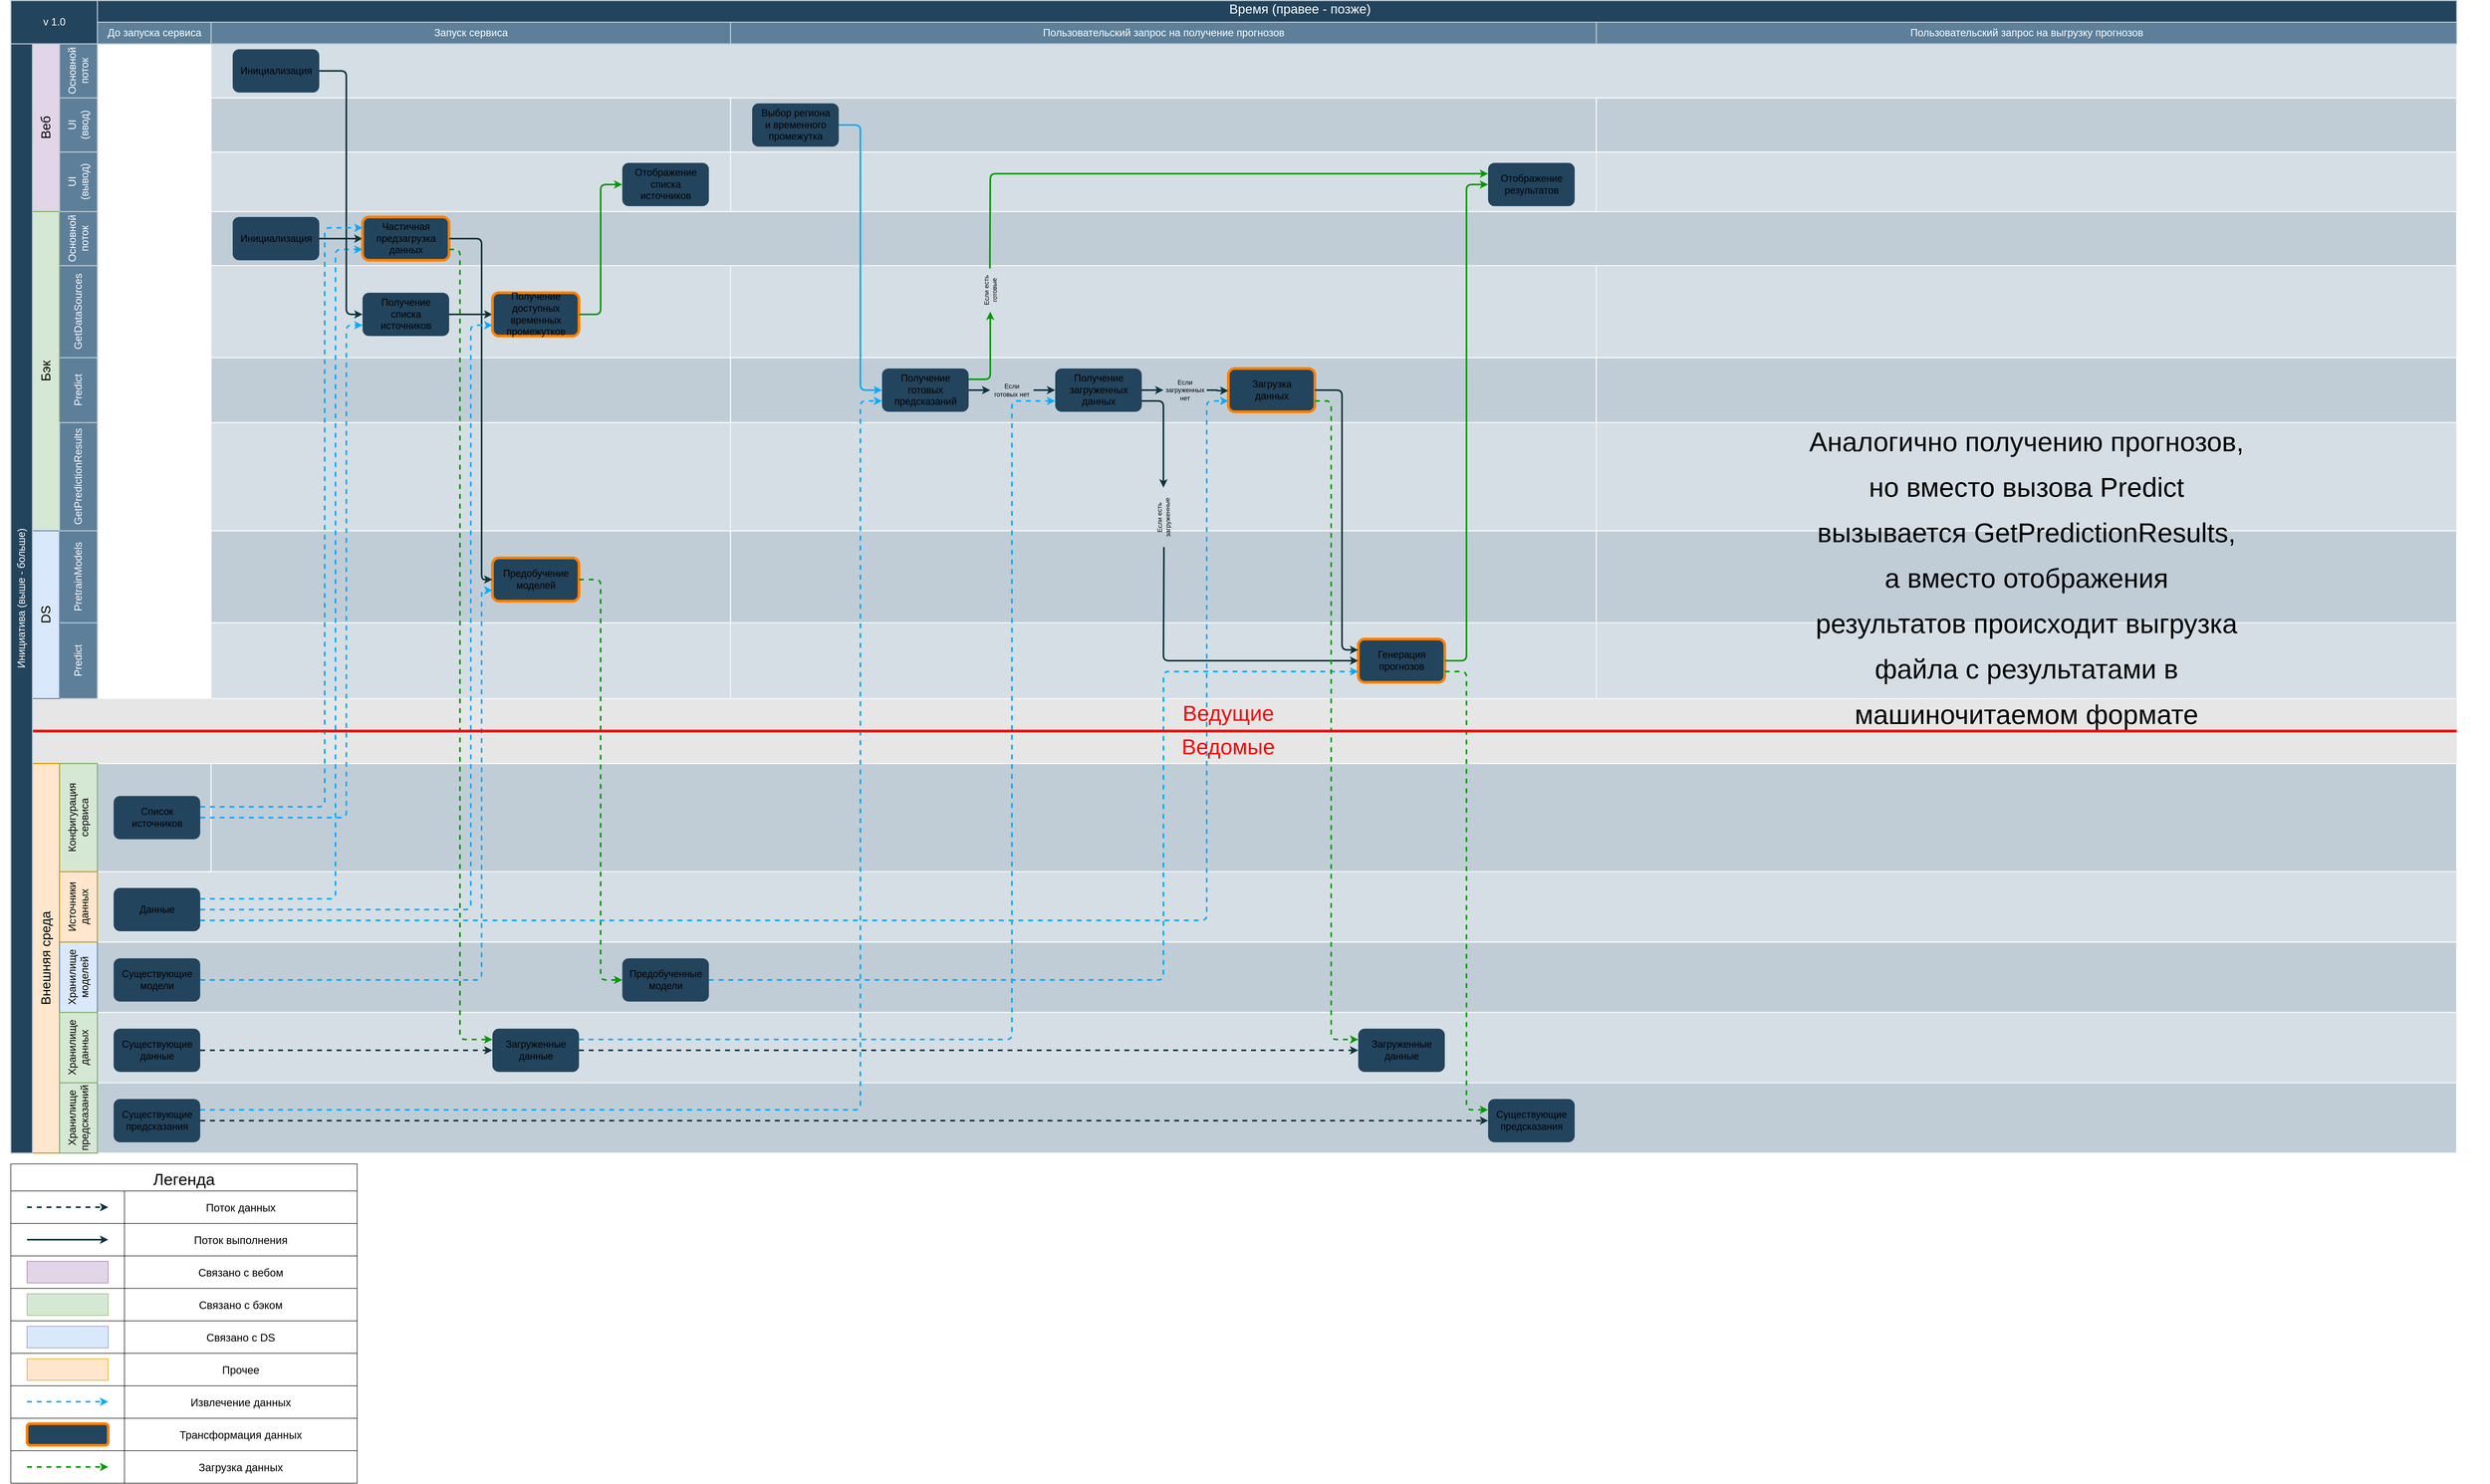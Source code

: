 <mxfile version="22.0.8" type="device">
  <diagram id="6a731a19-8d31-9384-78a2-239565b7b9f0" name="Page-1">
    <mxGraphModel dx="2765" dy="1524" grid="1" gridSize="10" guides="1" tooltips="1" connect="1" arrows="1" fold="1" page="1" pageScale="1" pageWidth="1169" pageHeight="827" background="none" math="0" shadow="0">
      <root>
        <mxCell id="0" />
        <mxCell id="1" parent="0" />
        <mxCell id="6HW6QZsd1pphfRCS_eSD-310" value="" style="endArrow=none;html=1;rounded=0;strokeWidth=119;fillColor=#b0e3e6;strokeColor=#E6E6E6;" edge="1" parent="1">
          <mxGeometry width="50" height="50" relative="1" as="geometry">
            <mxPoint x="120" y="1430" as="sourcePoint" />
            <mxPoint x="4600" y="1430" as="targetPoint" />
          </mxGeometry>
        </mxCell>
        <mxCell id="6HW6QZsd1pphfRCS_eSD-250" value="" style="strokeColor=#FFFFFF;fillColor=#BAC8D3;fontSize=18;strokeWidth=2;fontFamily=Helvetica;html=1;opacity=60;" vertex="1" parent="1">
          <mxGeometry x="1410" y="360" width="1600" height="110" as="geometry" />
        </mxCell>
        <mxCell id="6HW6QZsd1pphfRCS_eSD-253" value="" style="strokeColor=#FFFFFF;fillColor=#BAC8D3;fontSize=18;strokeWidth=2;fontFamily=Helvetica;html=1;opacity=60;" vertex="1" parent="1">
          <mxGeometry x="450" y="360" width="960" height="110" as="geometry" />
        </mxCell>
        <mxCell id="6HW6QZsd1pphfRCS_eSD-239" value="" style="strokeColor=#FFFFFF;fillColor=#BAC8D3;fontSize=18;strokeWidth=2;fontFamily=Helvetica;html=1;opacity=90;" vertex="1" parent="1">
          <mxGeometry x="450" y="1490" width="4150" height="200" as="geometry" />
        </mxCell>
        <mxCell id="6HW6QZsd1pphfRCS_eSD-238" value="" style="strokeColor=#FFFFFF;fillColor=#BAC8D3;fontSize=18;strokeWidth=2;fontFamily=Helvetica;html=1;opacity=60;" vertex="1" parent="1">
          <mxGeometry x="450" y="1230" width="960" height="140" as="geometry" />
        </mxCell>
        <mxCell id="6HW6QZsd1pphfRCS_eSD-236" value="" style="strokeColor=#FFFFFF;fillColor=#BAC8D3;fontSize=18;strokeWidth=2;fontFamily=Helvetica;html=1;opacity=90;" vertex="1" parent="1">
          <mxGeometry x="240" y="2080" width="4360" height="130" as="geometry" />
        </mxCell>
        <mxCell id="6HW6QZsd1pphfRCS_eSD-226" value="" style="strokeColor=#FFFFFF;fillColor=#BAC8D3;fontSize=18;strokeWidth=2;fontFamily=Helvetica;html=1;opacity=60;" vertex="1" parent="1">
          <mxGeometry x="240" y="1950" width="4360" height="130" as="geometry" />
        </mxCell>
        <mxCell id="6HW6QZsd1pphfRCS_eSD-207" value="" style="strokeColor=#FFFFFF;fillColor=#BAC8D3;fontSize=18;strokeWidth=2;fontFamily=Helvetica;html=1;opacity=60;" vertex="1" parent="1">
          <mxGeometry x="240" y="1690" width="4360" height="130" as="geometry" />
        </mxCell>
        <mxCell id="6HW6QZsd1pphfRCS_eSD-195" value="" style="strokeColor=#FFFFFF;fillColor=#BAC8D3;fontSize=18;strokeWidth=2;fontFamily=Helvetica;html=1;opacity=90;" vertex="1" parent="1">
          <mxGeometry x="240" y="1490" width="210" height="200" as="geometry" />
        </mxCell>
        <mxCell id="6HW6QZsd1pphfRCS_eSD-234" value="" style="strokeColor=#FFFFFF;fillColor=#BAC8D3;fontSize=18;strokeWidth=2;fontFamily=Helvetica;html=1;opacity=60;" vertex="1" parent="1">
          <mxGeometry x="450" y="860" width="960" height="200" as="geometry" />
        </mxCell>
        <mxCell id="6HW6QZsd1pphfRCS_eSD-223" value="" style="strokeColor=#FFFFFF;fillColor=#BAC8D3;fontSize=18;strokeWidth=2;fontFamily=Helvetica;html=1;opacity=90;" vertex="1" parent="1">
          <mxGeometry x="240" y="1820" width="4360" height="130" as="geometry" />
        </mxCell>
        <mxCell id="6HW6QZsd1pphfRCS_eSD-216" value="" style="strokeColor=#FFFFFF;fillColor=#BAC8D3;fontSize=18;strokeWidth=2;fontFamily=Helvetica;html=1;opacity=90;" vertex="1" parent="1">
          <mxGeometry x="450" y="1060" width="960" height="170" as="geometry" />
        </mxCell>
        <mxCell id="6HW6QZsd1pphfRCS_eSD-202" value="" style="strokeColor=#FFFFFF;fillColor=#BAC8D3;fontSize=18;strokeWidth=2;fontFamily=Helvetica;html=1;opacity=90;" vertex="1" parent="1">
          <mxGeometry x="450" y="740" width="960" height="120" as="geometry" />
        </mxCell>
        <mxCell id="6HW6QZsd1pphfRCS_eSD-199" value="" style="strokeColor=#FFFFFF;fillColor=#BAC8D3;fontSize=18;strokeWidth=2;fontFamily=Helvetica;html=1;opacity=90;" vertex="1" parent="1">
          <mxGeometry x="450" y="470" width="4150" height="100" as="geometry" />
        </mxCell>
        <mxCell id="6HW6QZsd1pphfRCS_eSD-146" value="" style="strokeColor=#FFFFFF;fillColor=#BAC8D3;fontSize=18;strokeWidth=2;fontFamily=Helvetica;html=1;opacity=90;" vertex="1" parent="1">
          <mxGeometry x="1410" y="260" width="1600" height="100" as="geometry" />
        </mxCell>
        <mxCell id="56" value="Время (правее - позже)" style="strokeColor=#BAC8D3;fillColor=#23445D;fontSize=24;strokeWidth=2;fontFamily=Helvetica;html=1;fontColor=#FFFFFF;fontStyle=0;spacingBottom=8;spacingRight=0;spacingLeft=83;" parent="1" vertex="1">
          <mxGeometry x="240" y="80" width="4360" height="40" as="geometry" />
        </mxCell>
        <mxCell id="57" value="Веб" style="strokeColor=#9673a6;fillColor=#e1d5e7;fontSize=24;strokeWidth=2;horizontal=0;fontFamily=Helvetica;html=1;fontStyle=0" parent="1" vertex="1">
          <mxGeometry x="120" y="160" width="50" height="310" as="geometry" />
        </mxCell>
        <mxCell id="58" value="Основной&lt;br style=&quot;border-color: var(--border-color);&quot;&gt;поток" style="strokeColor=#BAC8D3;fillColor=#5d7f99;fontSize=19;strokeWidth=2;horizontal=0;fontFamily=Helvetica;html=1;labelBackgroundColor=none;fontColor=#FFFFFF;" parent="1" vertex="1">
          <mxGeometry x="170" y="160" width="70" height="100" as="geometry" />
        </mxCell>
        <mxCell id="59" value="v 1.0" style="strokeColor=#BAC8D3;fillColor=#23445D;fontSize=19;strokeWidth=2;fontFamily=Helvetica;html=1;labelBackgroundColor=none;fontColor=#FFFFFF;" parent="1" vertex="1">
          <mxGeometry x="80" y="80" width="160" height="80" as="geometry" />
        </mxCell>
        <mxCell id="60" value="UI&lt;br&gt;(ввод)" style="strokeColor=#BAC8D3;fillColor=#5d7f99;fontSize=19;strokeWidth=2;horizontal=0;fontFamily=Helvetica;html=1;labelBackgroundColor=none;fontColor=#FFFFFF;" parent="1" vertex="1">
          <mxGeometry x="170" y="260" width="70" height="100" as="geometry" />
        </mxCell>
        <mxCell id="61" value="Основной&lt;br&gt;поток" style="strokeColor=#BAC8D3;fillColor=#5d7f99;fontSize=19;strokeWidth=2;horizontal=0;fontFamily=Helvetica;html=1;labelBackgroundColor=none;fontColor=#FFFFFF;" parent="1" vertex="1">
          <mxGeometry x="170" y="470" width="70" height="100" as="geometry" />
        </mxCell>
        <mxCell id="62" value="Predict" style="strokeColor=#BAC8D3;fillColor=#5d7f99;fontSize=19;strokeWidth=2;horizontal=0;fontFamily=Helvetica;html=1;labelBackgroundColor=none;fontColor=#FFFFFF;" parent="1" vertex="1">
          <mxGeometry x="170" y="740" width="70" height="120" as="geometry" />
        </mxCell>
        <mxCell id="63" value="GetDataSources" style="strokeColor=#BAC8D3;fillColor=#5d7f99;fontSize=19;strokeWidth=2;horizontal=0;fontFamily=Helvetica;html=1;labelBackgroundColor=none;fontColor=#FFFFFF;" parent="1" vertex="1">
          <mxGeometry x="170" y="570" width="70" height="170" as="geometry" />
        </mxCell>
        <mxCell id="64" value="Бэк" style="strokeColor=#82b366;fillColor=#d5e8d4;fontSize=24;strokeWidth=2;horizontal=0;fontFamily=Helvetica;html=1;fontStyle=0" parent="1" vertex="1">
          <mxGeometry x="120" y="470" width="50" height="590" as="geometry" />
        </mxCell>
        <mxCell id="65" value="Predict" style="strokeColor=#BAC8D3;fillColor=#5d7f99;fontSize=19;strokeWidth=2;horizontal=0;fontFamily=Helvetica;html=1;labelBackgroundColor=none;fontColor=#FFFFFF;" parent="1" vertex="1">
          <mxGeometry x="170" y="1230" width="70" height="140" as="geometry" />
        </mxCell>
        <mxCell id="66" value="PretrainModels" style="strokeColor=#BAC8D3;fillColor=#5d7f99;fontSize=19;strokeWidth=2;horizontal=0;fontFamily=Helvetica;html=1;labelBackgroundColor=none;fontColor=#FFFFFF;" parent="1" vertex="1">
          <mxGeometry x="170" y="1060" width="70" height="170" as="geometry" />
        </mxCell>
        <mxCell id="67" value="DS" style="strokeColor=#6c8ebf;fillColor=#dae8fc;fontSize=24;strokeWidth=2;horizontal=0;fontFamily=Helvetica;html=1;fontStyle=0" parent="1" vertex="1">
          <mxGeometry x="120" y="1060" width="50" height="310" as="geometry" />
        </mxCell>
        <mxCell id="75" value="" style="strokeColor=#FFFFFF;fillColor=#BAC8D3;fontSize=18;strokeWidth=2;fontFamily=Helvetica;html=1;opacity=60;" parent="1" vertex="1">
          <mxGeometry x="450" y="160" width="4150" height="100" as="geometry" />
        </mxCell>
        <mxCell id="76" value="" style="strokeColor=#FFFFFF;fillColor=#BAC8D3;fontSize=18;strokeWidth=2;fontFamily=Helvetica;html=1;opacity=90;" parent="1" vertex="1">
          <mxGeometry x="450" y="260" width="960" height="100" as="geometry" />
        </mxCell>
        <mxCell id="78" value="" style="strokeColor=#FFFFFF;fillColor=#BAC8D3;fontSize=18;strokeWidth=2;fontFamily=Helvetica;html=1;opacity=60;" parent="1" vertex="1">
          <mxGeometry x="450" y="570" width="960" height="170" as="geometry" />
        </mxCell>
        <mxCell id="140" value="" style="group" parent="1" vertex="1" connectable="0">
          <mxGeometry x="240" y="120" width="1170" height="40" as="geometry" />
        </mxCell>
        <mxCell id="141" value="До запуска сервиса" style="strokeColor=#BAC8D3;fillColor=#5d7f99;fontSize=19;strokeWidth=2;fontFamily=Helvetica;html=1;labelBackgroundColor=none;fontColor=#FFFFFF;" parent="140" vertex="1">
          <mxGeometry width="210" height="40" as="geometry" />
        </mxCell>
        <mxCell id="142" value="Запуск сервиса" style="strokeColor=#BAC8D3;fillColor=#5d7f99;fontSize=19;strokeWidth=2;fontFamily=Helvetica;html=1;labelBackgroundColor=none;fontColor=#FFFFFF;" parent="140" vertex="1">
          <mxGeometry x="210" width="960" height="40" as="geometry" />
        </mxCell>
        <mxCell id="6HW6QZsd1pphfRCS_eSD-148" value="" style="strokeColor=#FFFFFF;fillColor=#BAC8D3;fontSize=18;strokeWidth=2;fontFamily=Helvetica;html=1;opacity=60;" vertex="1" parent="1">
          <mxGeometry x="1410" y="570" width="1600" height="170" as="geometry" />
        </mxCell>
        <mxCell id="6HW6QZsd1pphfRCS_eSD-152" value="" style="group" vertex="1" connectable="0" parent="1">
          <mxGeometry x="1410" y="120" width="1600" height="40" as="geometry" />
        </mxCell>
        <mxCell id="6HW6QZsd1pphfRCS_eSD-153" value="Пользовательский запрос на получение прогнозов" style="strokeColor=#BAC8D3;fillColor=#5d7f99;fontSize=19;strokeWidth=2;fontFamily=Helvetica;html=1;labelBackgroundColor=none;fontColor=#FFFFFF;" vertex="1" parent="6HW6QZsd1pphfRCS_eSD-152">
          <mxGeometry width="1600" height="40" as="geometry" />
        </mxCell>
        <mxCell id="86" value="" style="strokeColor=#FFFFFF;fillColor=#BAC8D3;fontSize=18;strokeWidth=2;fontFamily=Helvetica;html=1;opacity=90;" parent="1" vertex="1">
          <mxGeometry x="1410" y="740" width="1600" height="120" as="geometry" />
        </mxCell>
        <mxCell id="87" value="" style="strokeColor=#FFFFFF;fillColor=#BAC8D3;fontSize=18;strokeWidth=2;fontFamily=Helvetica;html=1;opacity=60;" parent="1" vertex="1">
          <mxGeometry x="1410" y="860" width="1600" height="200" as="geometry" />
        </mxCell>
        <mxCell id="88" value="" style="strokeColor=#FFFFFF;fillColor=#BAC8D3;fontSize=18;strokeWidth=2;fontFamily=Helvetica;html=1;opacity=90;fontStyle=4" parent="1" vertex="1">
          <mxGeometry x="1410" y="1060" width="1600" height="170" as="geometry" />
        </mxCell>
        <mxCell id="6HW6QZsd1pphfRCS_eSD-178" value="Конфигурация&lt;br&gt;сервиса" style="strokeColor=#82b366;fillColor=#d5e8d4;fontSize=19;strokeWidth=2;horizontal=0;fontFamily=Helvetica;html=1;labelBackgroundColor=none;" vertex="1" parent="1">
          <mxGeometry x="170" y="1490" width="70" height="200" as="geometry" />
        </mxCell>
        <mxCell id="6HW6QZsd1pphfRCS_eSD-179" value="Внешняя среда" style="strokeColor=#d79b00;fillColor=#ffe6cc;fontSize=24;strokeWidth=2;horizontal=0;fontFamily=Helvetica;html=1;fontStyle=0" vertex="1" parent="1">
          <mxGeometry x="120" y="1490" width="50" height="720" as="geometry" />
        </mxCell>
        <mxCell id="6HW6QZsd1pphfRCS_eSD-183" value="" style="strokeColor=#FFFFFF;fillColor=#BAC8D3;fontSize=18;strokeWidth=2;fontFamily=Helvetica;html=1;opacity=60;" vertex="1" parent="1">
          <mxGeometry x="1410" y="1230" width="1600" height="140" as="geometry" />
        </mxCell>
        <mxCell id="6HW6QZsd1pphfRCS_eSD-186" value="&lt;font style=&quot;font-size: 18px;&quot;&gt;Список&lt;br&gt;источников&lt;/font&gt;" style="rounded=1;fillColor=#23445D;strokeColor=none;strokeWidth=2;fontFamily=Helvetica;html=1;gradientColor=none;" vertex="1" parent="1">
          <mxGeometry x="270" y="1550" width="160" height="80" as="geometry" />
        </mxCell>
        <mxCell id="6HW6QZsd1pphfRCS_eSD-187" value="Хранилище&lt;br&gt;моделей" style="strokeColor=#6c8ebf;fillColor=#dae8fc;fontSize=19;strokeWidth=2;horizontal=0;fontFamily=Helvetica;html=1;labelBackgroundColor=none;" vertex="1" parent="1">
          <mxGeometry x="170" y="1820" width="70" height="130" as="geometry" />
        </mxCell>
        <mxCell id="6HW6QZsd1pphfRCS_eSD-192" value="&lt;span style=&quot;font-size: 18px;&quot;&gt;Инициализация&lt;/span&gt;" style="rounded=1;fillColor=#23445D;strokeColor=none;strokeWidth=2;fontFamily=Helvetica;html=1;gradientColor=none;" vertex="1" parent="1">
          <mxGeometry x="490" y="170" width="160" height="80" as="geometry" />
        </mxCell>
        <mxCell id="6HW6QZsd1pphfRCS_eSD-193" value="&lt;span style=&quot;font-size: 18px;&quot;&gt;Инициализация&lt;/span&gt;" style="rounded=1;fillColor=#23445D;strokeColor=none;strokeWidth=2;fontFamily=Helvetica;html=1;gradientColor=none;" vertex="1" parent="1">
          <mxGeometry x="490" y="480" width="160" height="80" as="geometry" />
        </mxCell>
        <mxCell id="6HW6QZsd1pphfRCS_eSD-194" value="Источники&lt;br&gt;данных" style="strokeColor=#d79b00;fillColor=#ffe6cc;fontSize=19;strokeWidth=2;horizontal=0;fontFamily=Helvetica;html=1;labelBackgroundColor=none;" vertex="1" parent="1">
          <mxGeometry x="170" y="1690" width="70" height="130" as="geometry" />
        </mxCell>
        <mxCell id="6HW6QZsd1pphfRCS_eSD-196" value="&lt;span style=&quot;font-size: 18px;&quot;&gt;Получение&lt;br&gt;списка&lt;br&gt;источников&lt;br&gt;&lt;/span&gt;" style="rounded=1;fillColor=#23445D;strokeColor=none;strokeWidth=5;fontFamily=Helvetica;html=1;gradientColor=none;" vertex="1" parent="1">
          <mxGeometry x="730" y="620" width="160" height="80" as="geometry" />
        </mxCell>
        <mxCell id="6HW6QZsd1pphfRCS_eSD-198" value="" style="edgeStyle=elbowEdgeStyle;elbow=horizontal;strokeWidth=3;strokeColor=#00AAFF;fontFamily=Helvetica;html=1;entryX=0;entryY=0.75;entryDx=0;entryDy=0;dashed=1;exitX=1;exitY=0.5;exitDx=0;exitDy=0;" edge="1" parent="1" source="6HW6QZsd1pphfRCS_eSD-186" target="6HW6QZsd1pphfRCS_eSD-196">
          <mxGeometry x="6.449" y="830.5" width="131.973" height="100" as="geometry">
            <mxPoint x="440" y="1351" as="sourcePoint" />
            <mxPoint x="575" y="744.64" as="targetPoint" />
            <Array as="points">
              <mxPoint x="700" y="1190" />
            </Array>
          </mxGeometry>
        </mxCell>
        <mxCell id="6HW6QZsd1pphfRCS_eSD-204" value="&lt;font style=&quot;font-size: 18px;&quot;&gt;Данные&lt;/font&gt;" style="rounded=1;fillColor=#23445D;strokeColor=none;strokeWidth=2;fontFamily=Helvetica;html=1;gradientColor=none;" vertex="1" parent="1">
          <mxGeometry x="270" y="1720" width="160" height="80" as="geometry" />
        </mxCell>
        <mxCell id="6HW6QZsd1pphfRCS_eSD-205" value="" style="edgeStyle=elbowEdgeStyle;elbow=horizontal;strokeWidth=3;strokeColor=#00AAFF;fontFamily=Helvetica;html=1;dashed=1;exitX=1;exitY=0.25;exitDx=0;exitDy=0;entryX=0;entryY=0.75;entryDx=0;entryDy=0;" edge="1" parent="1" source="6HW6QZsd1pphfRCS_eSD-204" target="6HW6QZsd1pphfRCS_eSD-203">
          <mxGeometry x="6.449" y="830.5" width="131.973" height="100" as="geometry">
            <mxPoint x="490" y="1556" as="sourcePoint" />
            <mxPoint x="740" y="911" as="targetPoint" />
            <Array as="points">
              <mxPoint x="680" y="1210" />
            </Array>
          </mxGeometry>
        </mxCell>
        <mxCell id="6HW6QZsd1pphfRCS_eSD-206" value="" style="edgeStyle=elbowEdgeStyle;elbow=horizontal;strokeWidth=3;strokeColor=#0C343D;fontFamily=Helvetica;html=1;exitX=1;exitY=0.5;exitDx=0;exitDy=0;entryX=0;entryY=0.5;entryDx=0;entryDy=0;" edge="1" parent="1" source="6HW6QZsd1pphfRCS_eSD-193" target="6HW6QZsd1pphfRCS_eSD-203">
          <mxGeometry x="6.449" y="830.5" width="131.973" height="100" as="geometry">
            <mxPoint x="660" y="431" as="sourcePoint" />
            <mxPoint x="780" y="629" as="targetPoint" />
            <Array as="points">
              <mxPoint x="670" y="520" />
            </Array>
          </mxGeometry>
        </mxCell>
        <mxCell id="6HW6QZsd1pphfRCS_eSD-210" value="&lt;span style=&quot;font-size: 18px;&quot;&gt;Отображение&lt;br&gt;списка&lt;br&gt;источников&lt;br&gt;&lt;/span&gt;" style="rounded=1;fillColor=#23445D;strokeColor=none;strokeWidth=2;fontFamily=Helvetica;html=1;gradientColor=none;" vertex="1" parent="1">
          <mxGeometry x="1210" y="380" width="160" height="80" as="geometry" />
        </mxCell>
        <mxCell id="6HW6QZsd1pphfRCS_eSD-211" value="" style="edgeStyle=elbowEdgeStyle;elbow=horizontal;strokeWidth=3;strokeColor=#0C343D;fontFamily=Helvetica;html=1;entryX=0;entryY=0.5;entryDx=0;entryDy=0;exitX=1;exitY=0.5;exitDx=0;exitDy=0;" edge="1" parent="1" source="6HW6QZsd1pphfRCS_eSD-196" target="6HW6QZsd1pphfRCS_eSD-254">
          <mxGeometry x="6.449" y="830.5" width="131.973" height="100" as="geometry">
            <mxPoint x="950" y="520" as="sourcePoint" />
            <mxPoint x="1070" y="718" as="targetPoint" />
            <Array as="points">
              <mxPoint x="940" y="650" />
            </Array>
          </mxGeometry>
        </mxCell>
        <mxCell id="6HW6QZsd1pphfRCS_eSD-212" value="GetPredictionResults" style="strokeColor=#BAC8D3;fillColor=#5d7f99;fontSize=19;strokeWidth=2;horizontal=0;fontFamily=Helvetica;html=1;labelBackgroundColor=none;fontColor=#FFFFFF;" vertex="1" parent="1">
          <mxGeometry x="170" y="860" width="70" height="200" as="geometry" />
        </mxCell>
        <mxCell id="6HW6QZsd1pphfRCS_eSD-213" value="" style="edgeStyle=elbowEdgeStyle;elbow=horizontal;strokeWidth=3;strokeColor=#0C343D;fontFamily=Helvetica;html=1;exitX=1;exitY=0.5;exitDx=0;exitDy=0;entryX=0;entryY=0.5;entryDx=0;entryDy=0;movable=1;resizable=1;rotatable=1;deletable=1;editable=1;locked=0;connectable=1;" edge="1" parent="1" source="6HW6QZsd1pphfRCS_eSD-192" target="6HW6QZsd1pphfRCS_eSD-196">
          <mxGeometry width="131.973" height="100" as="geometry">
            <mxPoint x="1180" y="385.745" as="sourcePoint" />
            <mxPoint x="1300" y="582.88" as="targetPoint" />
            <Array as="points">
              <mxPoint x="700" y="430" />
            </Array>
          </mxGeometry>
        </mxCell>
        <mxCell id="6HW6QZsd1pphfRCS_eSD-203" value="&lt;span style=&quot;font-size: 18px;&quot;&gt;Частичная&lt;br&gt;предзагрузка&lt;br&gt;данных&lt;br&gt;&lt;/span&gt;" style="rounded=1;fillColor=#23445D;strokeColor=#FF8000;strokeWidth=5;fontFamily=Helvetica;html=1;gradientColor=none;" vertex="1" parent="1">
          <mxGeometry x="730" y="480" width="160" height="80" as="geometry" />
        </mxCell>
        <mxCell id="6HW6QZsd1pphfRCS_eSD-214" value="&lt;font style=&quot;font-size: 18px;&quot;&gt;Загруженные&lt;br&gt;данные&lt;br&gt;&lt;/font&gt;" style="rounded=1;fillColor=#23445D;strokeColor=none;strokeWidth=2;fontFamily=Helvetica;html=1;gradientColor=none;" vertex="1" parent="1">
          <mxGeometry x="970" y="1980" width="160" height="80" as="geometry" />
        </mxCell>
        <mxCell id="6HW6QZsd1pphfRCS_eSD-215" value="" style="edgeStyle=elbowEdgeStyle;elbow=horizontal;strokeWidth=3;strokeColor=#009900;fontFamily=Helvetica;html=1;dashed=1;exitX=1;exitY=0.75;exitDx=0;exitDy=0;entryX=0;entryY=0.25;entryDx=0;entryDy=0;" edge="1" parent="1" source="6HW6QZsd1pphfRCS_eSD-203" target="6HW6QZsd1pphfRCS_eSD-214">
          <mxGeometry x="6.449" y="830.5" width="131.973" height="100" as="geometry">
            <mxPoint x="1000" y="1171" as="sourcePoint" />
            <mxPoint x="1230" y="1301" as="targetPoint" />
            <Array as="points">
              <mxPoint x="910" y="1260" />
            </Array>
          </mxGeometry>
        </mxCell>
        <mxCell id="6HW6QZsd1pphfRCS_eSD-217" value="&lt;span style=&quot;font-size: 18px;&quot;&gt;Предобучение&lt;br&gt;моделей&lt;br&gt;&lt;/span&gt;" style="rounded=1;fillColor=#23445D;strokeColor=#FF8000;strokeWidth=5;fontFamily=Helvetica;html=1;gradientColor=none;" vertex="1" parent="1">
          <mxGeometry x="970" y="1110" width="160" height="80" as="geometry" />
        </mxCell>
        <mxCell id="6HW6QZsd1pphfRCS_eSD-218" value="" style="edgeStyle=elbowEdgeStyle;elbow=horizontal;strokeWidth=3;strokeColor=#0C343D;fontFamily=Helvetica;html=1;entryX=0;entryY=0.5;entryDx=0;entryDy=0;exitX=1;exitY=0.5;exitDx=0;exitDy=0;" edge="1" parent="1" source="6HW6QZsd1pphfRCS_eSD-203" target="6HW6QZsd1pphfRCS_eSD-217">
          <mxGeometry x="6.449" y="830.5" width="131.973" height="100" as="geometry">
            <mxPoint x="1100" y="991" as="sourcePoint" />
            <mxPoint x="990" y="1181" as="targetPoint" />
            <Array as="points">
              <mxPoint x="950" y="810" />
              <mxPoint x="990" y="1180" />
            </Array>
          </mxGeometry>
        </mxCell>
        <mxCell id="6HW6QZsd1pphfRCS_eSD-219" value="" style="edgeStyle=elbowEdgeStyle;elbow=horizontal;strokeWidth=3;strokeColor=#00AAFF;fontFamily=Helvetica;html=1;entryX=0;entryY=0.25;entryDx=0;entryDy=0;dashed=1;exitX=1;exitY=0.25;exitDx=0;exitDy=0;" edge="1" parent="1" source="6HW6QZsd1pphfRCS_eSD-186" target="6HW6QZsd1pphfRCS_eSD-203">
          <mxGeometry x="6.449" y="830.5" width="131.973" height="100" as="geometry">
            <mxPoint x="435" y="1671" as="sourcePoint" />
            <mxPoint x="740" y="735" as="targetPoint" />
            <Array as="points">
              <mxPoint x="660" y="1180" />
            </Array>
          </mxGeometry>
        </mxCell>
        <mxCell id="6HW6QZsd1pphfRCS_eSD-220" value="&lt;font style=&quot;font-size: 18px;&quot;&gt;Существующие&lt;br&gt;данные&lt;br&gt;&lt;/font&gt;" style="rounded=1;fillColor=#23445D;strokeColor=none;strokeWidth=2;fontFamily=Helvetica;html=1;gradientColor=none;" vertex="1" parent="1">
          <mxGeometry x="270" y="1980" width="160" height="80" as="geometry" />
        </mxCell>
        <mxCell id="6HW6QZsd1pphfRCS_eSD-221" value="" style="edgeStyle=elbowEdgeStyle;elbow=horizontal;strokeWidth=3;strokeColor=#0C343D;fontFamily=Helvetica;html=1;dashed=1;exitX=1;exitY=0.5;exitDx=0;exitDy=0;entryX=0;entryY=0.5;entryDx=0;entryDy=0;" edge="1" parent="1" source="6HW6QZsd1pphfRCS_eSD-220" target="6HW6QZsd1pphfRCS_eSD-214">
          <mxGeometry x="6.449" y="830.5" width="131.973" height="100" as="geometry">
            <mxPoint x="900" y="529" as="sourcePoint" />
            <mxPoint x="980" y="1894" as="targetPoint" />
            <Array as="points">
              <mxPoint x="720" y="2010" />
            </Array>
          </mxGeometry>
        </mxCell>
        <mxCell id="6HW6QZsd1pphfRCS_eSD-222" value="Хранилище&lt;br&gt;данных" style="strokeColor=#82b366;fillColor=#d5e8d4;fontSize=19;strokeWidth=2;horizontal=0;fontFamily=Helvetica;html=1;labelBackgroundColor=none;" vertex="1" parent="1">
          <mxGeometry x="170" y="1950" width="70" height="130" as="geometry" />
        </mxCell>
        <mxCell id="6HW6QZsd1pphfRCS_eSD-225" value="Хранилище&lt;br&gt;предсказаний" style="strokeColor=#82b366;fillColor=#d5e8d4;fontSize=19;strokeWidth=2;horizontal=0;fontFamily=Helvetica;html=1;labelBackgroundColor=none;" vertex="1" parent="1">
          <mxGeometry x="170" y="2080" width="70" height="130" as="geometry" />
        </mxCell>
        <mxCell id="6HW6QZsd1pphfRCS_eSD-228" value="&lt;font style=&quot;font-size: 18px;&quot;&gt;Существующие&lt;br&gt;модели&lt;br&gt;&lt;/font&gt;" style="rounded=1;fillColor=#23445D;strokeColor=none;strokeWidth=2;fontFamily=Helvetica;html=1;gradientColor=none;" vertex="1" parent="1">
          <mxGeometry x="270" y="1850" width="160" height="80" as="geometry" />
        </mxCell>
        <mxCell id="6HW6QZsd1pphfRCS_eSD-229" value="&lt;font style=&quot;font-size: 18px;&quot;&gt;Существующие&lt;br&gt;предсказания&lt;br&gt;&lt;/font&gt;" style="rounded=1;fillColor=#23445D;strokeColor=none;strokeWidth=2;fontFamily=Helvetica;html=1;gradientColor=none;" vertex="1" parent="1">
          <mxGeometry x="270" y="2110" width="160" height="80" as="geometry" />
        </mxCell>
        <mxCell id="6HW6QZsd1pphfRCS_eSD-230" value="&lt;font style=&quot;font-size: 18px;&quot;&gt;Предобученные&lt;br&gt;модели&lt;br&gt;&lt;/font&gt;" style="rounded=1;fillColor=#23445D;strokeColor=none;strokeWidth=2;fontFamily=Helvetica;html=1;gradientColor=none;" vertex="1" parent="1">
          <mxGeometry x="1210" y="1850" width="160" height="80" as="geometry" />
        </mxCell>
        <mxCell id="6HW6QZsd1pphfRCS_eSD-231" value="" style="edgeStyle=elbowEdgeStyle;elbow=horizontal;strokeWidth=3;strokeColor=#00AAFF;fontFamily=Helvetica;html=1;dashed=1;exitX=1;exitY=0.5;exitDx=0;exitDy=0;entryX=0;entryY=0.75;entryDx=0;entryDy=0;" edge="1" parent="1" source="6HW6QZsd1pphfRCS_eSD-228" target="6HW6QZsd1pphfRCS_eSD-217">
          <mxGeometry x="6.449" y="830.5" width="131.973" height="100" as="geometry">
            <mxPoint x="435" y="1836" as="sourcePoint" />
            <mxPoint x="740" y="600" as="targetPoint" />
            <Array as="points">
              <mxPoint x="950" y="1460" />
            </Array>
          </mxGeometry>
        </mxCell>
        <mxCell id="6HW6QZsd1pphfRCS_eSD-232" value="" style="edgeStyle=elbowEdgeStyle;elbow=horizontal;strokeWidth=3;strokeColor=#009900;fontFamily=Helvetica;html=1;dashed=1;exitX=1;exitY=0.5;exitDx=0;exitDy=0;entryX=0;entryY=0.5;entryDx=0;entryDy=0;" edge="1" parent="1" source="6HW6QZsd1pphfRCS_eSD-217" target="6HW6QZsd1pphfRCS_eSD-230">
          <mxGeometry x="6.449" y="830.5" width="131.973" height="100" as="geometry">
            <mxPoint x="1020" y="1760.5" as="sourcePoint" />
            <mxPoint x="1565" y="1144.5" as="targetPoint" />
            <Array as="points">
              <mxPoint x="1170" y="1640" />
            </Array>
          </mxGeometry>
        </mxCell>
        <mxCell id="6HW6QZsd1pphfRCS_eSD-245" value="&lt;span style=&quot;font-size: 18px;&quot;&gt;Выбор региона&lt;br&gt;и временного&lt;br&gt;промежутка&lt;br&gt;&lt;/span&gt;" style="rounded=1;fillColor=#23445D;strokeColor=none;strokeWidth=2;fontFamily=Helvetica;html=1;gradientColor=none;" vertex="1" parent="1">
          <mxGeometry x="1450" y="270" width="160" height="80" as="geometry" />
        </mxCell>
        <mxCell id="6HW6QZsd1pphfRCS_eSD-246" value="&lt;span style=&quot;font-size: 18px;&quot;&gt;Получение&lt;br&gt;готовых&lt;br&gt;предсказаний&lt;br&gt;&lt;/span&gt;" style="rounded=1;fillColor=#23445D;strokeColor=none;strokeWidth=2;fontFamily=Helvetica;html=1;gradientColor=none;" vertex="1" parent="1">
          <mxGeometry x="1690" y="760" width="160" height="80" as="geometry" />
        </mxCell>
        <mxCell id="6HW6QZsd1pphfRCS_eSD-247" value="" style="edgeStyle=elbowEdgeStyle;elbow=horizontal;strokeWidth=3;strokeColor=#00AAFF;fontFamily=Helvetica;html=1;entryX=0;entryY=0.5;entryDx=0;entryDy=0;exitX=1;exitY=0.5;exitDx=0;exitDy=0;" edge="1" parent="1" source="6HW6QZsd1pphfRCS_eSD-245" target="6HW6QZsd1pphfRCS_eSD-246">
          <mxGeometry x="6.449" y="830.5" width="131.973" height="100" as="geometry">
            <mxPoint x="1800" y="440" as="sourcePoint" />
            <mxPoint x="1880" y="200" as="targetPoint" />
            <Array as="points">
              <mxPoint x="1650" y="440" />
            </Array>
          </mxGeometry>
        </mxCell>
        <mxCell id="6HW6QZsd1pphfRCS_eSD-248" value="" style="edgeStyle=elbowEdgeStyle;elbow=horizontal;strokeWidth=3;strokeColor=#00AAFF;fontFamily=Helvetica;html=1;dashed=1;exitX=1;exitY=0.25;exitDx=0;exitDy=0;entryX=0;entryY=0.75;entryDx=0;entryDy=0;" edge="1" parent="1" source="6HW6QZsd1pphfRCS_eSD-229" target="6HW6QZsd1pphfRCS_eSD-246">
          <mxGeometry x="6.449" y="830.5" width="131.973" height="100" as="geometry">
            <mxPoint x="470" y="2010.29" as="sourcePoint" />
            <mxPoint x="1010" y="2010.29" as="targetPoint" />
            <Array as="points">
              <mxPoint x="1650" y="1450" />
            </Array>
          </mxGeometry>
        </mxCell>
        <mxCell id="6HW6QZsd1pphfRCS_eSD-249" value="&lt;span style=&quot;font-size: 18px;&quot;&gt;Отображение&lt;br&gt;результатов&lt;br&gt;&lt;/span&gt;" style="rounded=1;fillColor=#23445D;strokeColor=none;strokeWidth=2;fontFamily=Helvetica;html=1;gradientColor=none;" vertex="1" parent="1">
          <mxGeometry x="2810" y="380" width="160" height="80" as="geometry" />
        </mxCell>
        <mxCell id="6HW6QZsd1pphfRCS_eSD-251" value="UI&lt;br&gt;(вывод)" style="strokeColor=#BAC8D3;fillColor=#5d7f99;fontSize=19;strokeWidth=2;horizontal=0;fontFamily=Helvetica;html=1;labelBackgroundColor=none;fontColor=#FFFFFF;" vertex="1" parent="1">
          <mxGeometry x="170" y="360" width="70" height="110" as="geometry" />
        </mxCell>
        <mxCell id="6HW6QZsd1pphfRCS_eSD-254" value="&lt;span style=&quot;font-size: 18px;&quot;&gt;Получение &lt;br&gt;доступных&lt;br&gt;временных&lt;br&gt;промежутков&lt;br&gt;&lt;/span&gt;" style="rounded=1;fillColor=#23445D;strokeColor=#FF8000;strokeWidth=5;fontFamily=Helvetica;html=1;gradientColor=none;" vertex="1" parent="1">
          <mxGeometry x="970" y="620" width="160" height="80" as="geometry" />
        </mxCell>
        <mxCell id="6HW6QZsd1pphfRCS_eSD-255" value="" style="edgeStyle=elbowEdgeStyle;elbow=horizontal;strokeWidth=3;strokeColor=#00AAFF;fontFamily=Helvetica;html=1;dashed=1;exitX=1;exitY=0.5;exitDx=0;exitDy=0;entryX=0;entryY=0.75;entryDx=0;entryDy=0;" edge="1" parent="1" source="6HW6QZsd1pphfRCS_eSD-204" target="6HW6QZsd1pphfRCS_eSD-254">
          <mxGeometry x="6.449" y="830.5" width="131.973" height="100" as="geometry">
            <mxPoint x="440" y="1611" as="sourcePoint" />
            <mxPoint x="740" y="601" as="targetPoint" />
            <Array as="points">
              <mxPoint x="930" y="1170" />
            </Array>
          </mxGeometry>
        </mxCell>
        <mxCell id="6HW6QZsd1pphfRCS_eSD-256" value="" style="edgeStyle=elbowEdgeStyle;elbow=horizontal;strokeWidth=3;strokeColor=#009900;fontFamily=Helvetica;html=1;entryX=0;entryY=0.5;entryDx=0;entryDy=0;exitX=1;exitY=0.5;exitDx=0;exitDy=0;" edge="1" parent="1" source="6HW6QZsd1pphfRCS_eSD-254" target="6HW6QZsd1pphfRCS_eSD-210">
          <mxGeometry x="6.449" y="830.5" width="131.973" height="100" as="geometry">
            <mxPoint x="1190" y="650" as="sourcePoint" />
            <mxPoint x="1270" y="650" as="targetPoint" />
            <Array as="points" />
          </mxGeometry>
        </mxCell>
        <mxCell id="6HW6QZsd1pphfRCS_eSD-257" value="" style="edgeStyle=elbowEdgeStyle;elbow=horizontal;strokeWidth=3;strokeColor=#009900;fontFamily=Helvetica;html=1;entryX=0;entryY=0.25;entryDx=0;entryDy=0;exitX=1;exitY=0.5;exitDx=0;exitDy=0;" edge="1" parent="1" source="6HW6QZsd1pphfRCS_eSD-258" target="6HW6QZsd1pphfRCS_eSD-249">
          <mxGeometry x="6.449" y="830.5" width="131.973" height="100" as="geometry">
            <mxPoint x="1910" y="590" as="sourcePoint" />
            <mxPoint x="1990" y="1081" as="targetPoint" />
            <Array as="points">
              <mxPoint x="1890" y="510" />
            </Array>
          </mxGeometry>
        </mxCell>
        <mxCell id="6HW6QZsd1pphfRCS_eSD-259" value="" style="edgeStyle=elbowEdgeStyle;elbow=horizontal;strokeWidth=3;strokeColor=#009900;fontFamily=Helvetica;html=1;entryX=0;entryY=0.5;entryDx=0;entryDy=0;exitX=1;exitY=0.25;exitDx=0;exitDy=0;" edge="1" parent="1" source="6HW6QZsd1pphfRCS_eSD-246" target="6HW6QZsd1pphfRCS_eSD-258">
          <mxGeometry x="6.449" y="830.5" width="131.973" height="100" as="geometry">
            <mxPoint x="1850" y="781" as="sourcePoint" />
            <mxPoint x="1930" y="415" as="targetPoint" />
            <Array as="points">
              <mxPoint x="1890" y="720" />
            </Array>
          </mxGeometry>
        </mxCell>
        <mxCell id="6HW6QZsd1pphfRCS_eSD-258" value="Если есть&lt;br&gt;готовые" style="text;strokeColor=none;align=center;fillColor=none;html=1;verticalAlign=middle;whiteSpace=wrap;rounded=0;rotation=-91;labelBorderColor=none;spacing=5;spacingTop=0;spacingBottom=0;spacingLeft=0;spacingRight=0;labelBackgroundColor=none;" vertex="1" parent="1">
          <mxGeometry x="1850" y="590" width="80" height="50" as="geometry" />
        </mxCell>
        <mxCell id="6HW6QZsd1pphfRCS_eSD-260" value="&lt;span style=&quot;font-size: 18px;&quot;&gt;Получение&lt;br&gt;загруженных&lt;br&gt;данных&lt;br&gt;&lt;/span&gt;" style="rounded=1;fillColor=#23445D;strokeColor=none;strokeWidth=2;fontFamily=Helvetica;html=1;gradientColor=none;" vertex="1" parent="1">
          <mxGeometry x="2010" y="760" width="160" height="80" as="geometry" />
        </mxCell>
        <mxCell id="6HW6QZsd1pphfRCS_eSD-261" value="" style="edgeStyle=elbowEdgeStyle;elbow=horizontal;strokeWidth=3;strokeColor=#0C343D;fontFamily=Helvetica;html=1;entryX=0;entryY=0.5;entryDx=0;entryDy=0;" edge="1" parent="1" source="86" target="6HW6QZsd1pphfRCS_eSD-260">
          <mxGeometry x="6.449" y="830.5" width="131.973" height="100" as="geometry">
            <mxPoint x="1860" y="791" as="sourcePoint" />
            <mxPoint x="1901" y="665" as="targetPoint" />
            <Array as="points">
              <mxPoint x="1890" y="800" />
            </Array>
          </mxGeometry>
        </mxCell>
        <mxCell id="6HW6QZsd1pphfRCS_eSD-263" value="Если готовых нет" style="text;strokeColor=none;align=center;fillColor=none;html=1;verticalAlign=middle;whiteSpace=wrap;rounded=0;rotation=0;labelBorderColor=none;spacing=5;spacingTop=0;spacingBottom=0;spacingLeft=0;spacingRight=0;labelBackgroundColor=none;" vertex="1" parent="1">
          <mxGeometry x="1890" y="775" width="80" height="50" as="geometry" />
        </mxCell>
        <mxCell id="6HW6QZsd1pphfRCS_eSD-265" value="" style="edgeStyle=elbowEdgeStyle;elbow=horizontal;strokeWidth=3;strokeColor=#0C343D;fontFamily=Helvetica;html=1;entryX=0;entryY=0.5;entryDx=0;entryDy=0;exitX=1;exitY=0.5;exitDx=0;exitDy=0;" edge="1" parent="1" source="6HW6QZsd1pphfRCS_eSD-246" target="6HW6QZsd1pphfRCS_eSD-263">
          <mxGeometry x="6.449" y="830.5" width="131.973" height="100" as="geometry">
            <mxPoint x="1860" y="791" as="sourcePoint" />
            <mxPoint x="1901" y="665" as="targetPoint" />
            <Array as="points" />
          </mxGeometry>
        </mxCell>
        <mxCell id="6HW6QZsd1pphfRCS_eSD-266" value="" style="edgeStyle=elbowEdgeStyle;elbow=horizontal;strokeWidth=3;strokeColor=#0C343D;fontFamily=Helvetica;html=1;exitX=1;exitY=0.5;exitDx=0;exitDy=0;entryX=0;entryY=0.5;entryDx=0;entryDy=0;" edge="1" parent="1" source="6HW6QZsd1pphfRCS_eSD-263" target="6HW6QZsd1pphfRCS_eSD-260">
          <mxGeometry x="6.449" y="830.5" width="131.973" height="100" as="geometry">
            <mxPoint x="2060" y="840.39" as="sourcePoint" />
            <mxPoint x="1990" y="801" as="targetPoint" />
            <Array as="points" />
          </mxGeometry>
        </mxCell>
        <mxCell id="6HW6QZsd1pphfRCS_eSD-267" value="" style="edgeStyle=elbowEdgeStyle;elbow=horizontal;strokeWidth=3;strokeColor=#00AAFF;fontFamily=Helvetica;html=1;dashed=1;exitX=1;exitY=0.25;exitDx=0;exitDy=0;entryX=0;entryY=0.75;entryDx=0;entryDy=0;" edge="1" parent="1" source="6HW6QZsd1pphfRCS_eSD-214" target="6HW6QZsd1pphfRCS_eSD-260">
          <mxGeometry x="6.449" y="830.5" width="131.973" height="100" as="geometry">
            <mxPoint x="1160" y="1875.47" as="sourcePoint" />
            <mxPoint x="1700" y="1875.47" as="targetPoint" />
            <Array as="points">
              <mxPoint x="1930" y="1400" />
            </Array>
          </mxGeometry>
        </mxCell>
        <mxCell id="6HW6QZsd1pphfRCS_eSD-268" value="&lt;span style=&quot;font-size: 18px;&quot;&gt;Генерация&lt;br&gt;прогнозов&lt;br&gt;&lt;/span&gt;" style="rounded=1;fillColor=#23445D;strokeColor=#FF8000;strokeWidth=5;fontFamily=Helvetica;html=1;gradientColor=none;" vertex="1" parent="1">
          <mxGeometry x="2570" y="1260" width="160" height="80" as="geometry" />
        </mxCell>
        <mxCell id="6HW6QZsd1pphfRCS_eSD-269" value="" style="edgeStyle=elbowEdgeStyle;elbow=horizontal;strokeWidth=3;strokeColor=#0C343D;fontFamily=Helvetica;html=1;entryX=0;entryY=0.5;entryDx=0;entryDy=0;exitX=0;exitY=0.5;exitDx=0;exitDy=0;" edge="1" parent="1" source="6HW6QZsd1pphfRCS_eSD-271" target="6HW6QZsd1pphfRCS_eSD-268">
          <mxGeometry x="6.449" y="830.5" width="131.973" height="100" as="geometry">
            <mxPoint x="2350.002" y="1040.831" as="sourcePoint" />
            <mxPoint x="2390.62" y="861" as="targetPoint" />
            <Array as="points">
              <mxPoint x="2210" y="1230" />
            </Array>
          </mxGeometry>
        </mxCell>
        <mxCell id="6HW6QZsd1pphfRCS_eSD-270" value="" style="edgeStyle=elbowEdgeStyle;elbow=horizontal;strokeWidth=3;strokeColor=#0C343D;fontFamily=Helvetica;html=1;entryX=1;entryY=0.5;entryDx=0;entryDy=0;exitX=1;exitY=0.75;exitDx=0;exitDy=0;" edge="1" parent="1" target="6HW6QZsd1pphfRCS_eSD-271" source="6HW6QZsd1pphfRCS_eSD-260">
          <mxGeometry x="6.449" y="830.5" width="131.973" height="100" as="geometry">
            <mxPoint x="1970.0" y="1101.26" as="sourcePoint" />
            <mxPoint x="2288" y="890" as="targetPoint" />
            <Array as="points">
              <mxPoint x="2210" y="890" />
            </Array>
          </mxGeometry>
        </mxCell>
        <mxCell id="6HW6QZsd1pphfRCS_eSD-271" value="Если есть&lt;br&gt;загруженные" style="text;strokeColor=none;align=center;fillColor=none;html=1;verticalAlign=middle;whiteSpace=wrap;rounded=0;rotation=-91;labelBorderColor=none;spacing=5;spacingTop=0;spacingBottom=0;spacingLeft=0;spacingRight=0;labelBackgroundColor=none;" vertex="1" parent="1">
          <mxGeometry x="2155" y="1010" width="110" height="50" as="geometry" />
        </mxCell>
        <mxCell id="6HW6QZsd1pphfRCS_eSD-272" value="" style="edgeStyle=elbowEdgeStyle;elbow=horizontal;strokeWidth=3;strokeColor=#00AAFF;fontFamily=Helvetica;html=1;dashed=1;exitX=1;exitY=0.5;exitDx=0;exitDy=0;entryX=0;entryY=0.75;entryDx=0;entryDy=0;" edge="1" parent="1" source="6HW6QZsd1pphfRCS_eSD-230" target="6HW6QZsd1pphfRCS_eSD-268">
          <mxGeometry x="6.449" y="830.5" width="131.973" height="100" as="geometry">
            <mxPoint x="1530" y="1311" as="sourcePoint" />
            <mxPoint x="1610" y="1901" as="targetPoint" />
            <Array as="points">
              <mxPoint x="2210" y="1590" />
            </Array>
          </mxGeometry>
        </mxCell>
        <mxCell id="6HW6QZsd1pphfRCS_eSD-273" value="&lt;font style=&quot;font-size: 18px;&quot;&gt;Существующие&lt;br&gt;предсказания&lt;br&gt;&lt;/font&gt;" style="rounded=1;fillColor=#23445D;strokeColor=none;strokeWidth=2;fontFamily=Helvetica;html=1;gradientColor=none;" vertex="1" parent="1">
          <mxGeometry x="2810" y="2110" width="160" height="80" as="geometry" />
        </mxCell>
        <mxCell id="6HW6QZsd1pphfRCS_eSD-274" value="" style="edgeStyle=elbowEdgeStyle;elbow=horizontal;strokeWidth=3;strokeColor=#0C343D;fontFamily=Helvetica;html=1;dashed=1;exitX=1;exitY=0.5;exitDx=0;exitDy=0;entryX=0;entryY=0.5;entryDx=0;entryDy=0;" edge="1" parent="1" source="6HW6QZsd1pphfRCS_eSD-229" target="6HW6QZsd1pphfRCS_eSD-273">
          <mxGeometry x="6.449" y="830.5" width="131.973" height="100" as="geometry">
            <mxPoint x="440" y="2140" as="sourcePoint" />
            <mxPoint x="1700" y="1020" as="targetPoint" />
            <Array as="points">
              <mxPoint x="1520" y="2150" />
            </Array>
          </mxGeometry>
        </mxCell>
        <mxCell id="6HW6QZsd1pphfRCS_eSD-275" value="" style="edgeStyle=elbowEdgeStyle;elbow=horizontal;strokeWidth=3;strokeColor=#009900;fontFamily=Helvetica;html=1;dashed=1;exitX=1;exitY=0.75;exitDx=0;exitDy=0;entryX=0;entryY=0.25;entryDx=0;entryDy=0;" edge="1" parent="1" source="6HW6QZsd1pphfRCS_eSD-268" target="6HW6QZsd1pphfRCS_eSD-273">
          <mxGeometry x="6.449" y="830.5" width="131.973" height="100" as="geometry">
            <mxPoint x="2270" y="1726" as="sourcePoint" />
            <mxPoint x="3150" y="1281" as="targetPoint" />
            <Array as="points">
              <mxPoint x="2770" y="1770" />
            </Array>
          </mxGeometry>
        </mxCell>
        <mxCell id="6HW6QZsd1pphfRCS_eSD-276" value="" style="edgeStyle=elbowEdgeStyle;elbow=horizontal;strokeWidth=3;strokeColor=#009900;fontFamily=Helvetica;html=1;entryX=0;entryY=0.5;entryDx=0;entryDy=0;exitX=1;exitY=0.5;exitDx=0;exitDy=0;" edge="1" parent="1" source="6HW6QZsd1pphfRCS_eSD-268" target="6HW6QZsd1pphfRCS_eSD-249">
          <mxGeometry x="6.449" y="830.5" width="131.973" height="100" as="geometry">
            <mxPoint x="2690" y="660" as="sourcePoint" />
            <mxPoint x="2770" y="1151" as="targetPoint" />
            <Array as="points">
              <mxPoint x="2770" y="860" />
            </Array>
          </mxGeometry>
        </mxCell>
        <mxCell id="6HW6QZsd1pphfRCS_eSD-277" value="&lt;span style=&quot;font-size: 18px;&quot;&gt;Загрузка&lt;br&gt;данных&lt;br&gt;&lt;/span&gt;" style="rounded=1;fillColor=#23445D;strokeColor=#FF8000;strokeWidth=5;fontFamily=Helvetica;html=1;gradientColor=none;" vertex="1" parent="1">
          <mxGeometry x="2330" y="760" width="160" height="80" as="geometry" />
        </mxCell>
        <mxCell id="6HW6QZsd1pphfRCS_eSD-278" value="Если загруженных нет" style="text;strokeColor=none;align=center;fillColor=none;html=1;verticalAlign=middle;whiteSpace=wrap;rounded=0;rotation=0;labelBorderColor=none;spacing=5;spacingTop=0;spacingBottom=0;spacingLeft=0;spacingRight=0;labelBackgroundColor=none;" vertex="1" parent="1">
          <mxGeometry x="2210" y="775" width="80" height="50" as="geometry" />
        </mxCell>
        <mxCell id="6HW6QZsd1pphfRCS_eSD-279" value="" style="edgeStyle=elbowEdgeStyle;elbow=horizontal;strokeWidth=3;strokeColor=#0C343D;fontFamily=Helvetica;html=1;entryX=0;entryY=0.5;entryDx=0;entryDy=0;exitX=1;exitY=0.5;exitDx=0;exitDy=0;" edge="1" parent="1" target="6HW6QZsd1pphfRCS_eSD-278" source="6HW6QZsd1pphfRCS_eSD-260">
          <mxGeometry x="6.449" y="830.5" width="131.973" height="100" as="geometry">
            <mxPoint x="2170" y="801" as="sourcePoint" />
            <mxPoint x="2221" y="665" as="targetPoint" />
            <Array as="points" />
          </mxGeometry>
        </mxCell>
        <mxCell id="6HW6QZsd1pphfRCS_eSD-280" value="" style="edgeStyle=elbowEdgeStyle;elbow=horizontal;strokeWidth=3;strokeColor=#0C343D;fontFamily=Helvetica;html=1;exitX=1;exitY=0.5;exitDx=0;exitDy=0;entryX=0;entryY=0.5;entryDx=0;entryDy=0;" edge="1" parent="1" source="6HW6QZsd1pphfRCS_eSD-278">
          <mxGeometry x="6.449" y="830.5" width="131.973" height="100" as="geometry">
            <mxPoint x="2380" y="840.39" as="sourcePoint" />
            <mxPoint x="2330" y="801" as="targetPoint" />
            <Array as="points" />
          </mxGeometry>
        </mxCell>
        <mxCell id="6HW6QZsd1pphfRCS_eSD-281" value="" style="edgeStyle=elbowEdgeStyle;elbow=horizontal;strokeWidth=3;strokeColor=#00AAFF;fontFamily=Helvetica;html=1;dashed=1;exitX=1;exitY=0.75;exitDx=0;exitDy=0;entryX=0;entryY=0.75;entryDx=0;entryDy=0;" edge="1" parent="1" source="6HW6QZsd1pphfRCS_eSD-204" target="6HW6QZsd1pphfRCS_eSD-277">
          <mxGeometry x="6.449" y="830.5" width="131.973" height="100" as="geometry">
            <mxPoint x="440" y="1626" as="sourcePoint" />
            <mxPoint x="980" y="736" as="targetPoint" />
            <Array as="points">
              <mxPoint x="2290" y="1310" />
            </Array>
          </mxGeometry>
        </mxCell>
        <mxCell id="6HW6QZsd1pphfRCS_eSD-284" value="" style="edgeStyle=elbowEdgeStyle;elbow=horizontal;strokeWidth=3;strokeColor=#0C343D;fontFamily=Helvetica;html=1;entryX=0;entryY=0.25;entryDx=0;entryDy=0;exitX=1;exitY=0.5;exitDx=0;exitDy=0;" edge="1" parent="1" source="6HW6QZsd1pphfRCS_eSD-277" target="6HW6QZsd1pphfRCS_eSD-268">
          <mxGeometry x="6.449" y="830.5" width="131.973" height="100" as="geometry">
            <mxPoint x="2740" y="1241" as="sourcePoint" />
            <mxPoint x="3060" y="425" as="targetPoint" />
            <Array as="points">
              <mxPoint x="2540" y="1000" />
            </Array>
          </mxGeometry>
        </mxCell>
        <mxCell id="6HW6QZsd1pphfRCS_eSD-285" value="&lt;font style=&quot;font-size: 18px;&quot;&gt;Загруженные&lt;br&gt;данные&lt;br&gt;&lt;/font&gt;" style="rounded=1;fillColor=#23445D;strokeColor=none;strokeWidth=2;fontFamily=Helvetica;html=1;gradientColor=none;" vertex="1" parent="1">
          <mxGeometry x="2570" y="1980" width="160" height="80" as="geometry" />
        </mxCell>
        <mxCell id="6HW6QZsd1pphfRCS_eSD-286" value="" style="edgeStyle=elbowEdgeStyle;elbow=horizontal;strokeWidth=3;strokeColor=#009900;fontFamily=Helvetica;html=1;dashed=1;exitX=1;exitY=0.75;exitDx=0;exitDy=0;entryX=0;entryY=0.25;entryDx=0;entryDy=0;" edge="1" parent="1" source="6HW6QZsd1pphfRCS_eSD-277" target="6HW6QZsd1pphfRCS_eSD-285">
          <mxGeometry x="6.449" y="830.5" width="131.973" height="100" as="geometry">
            <mxPoint x="2550" y="934" as="sourcePoint" />
            <mxPoint x="2870" y="1619" as="targetPoint" />
            <Array as="points">
              <mxPoint x="2520" y="1240" />
            </Array>
          </mxGeometry>
        </mxCell>
        <mxCell id="6HW6QZsd1pphfRCS_eSD-287" value="" style="edgeStyle=elbowEdgeStyle;elbow=horizontal;strokeWidth=3;strokeColor=#0C343D;fontFamily=Helvetica;html=1;dashed=1;exitX=1;exitY=0.5;exitDx=0;exitDy=0;entryX=0;entryY=0.5;entryDx=0;entryDy=0;" edge="1" parent="1" source="6HW6QZsd1pphfRCS_eSD-214" target="6HW6QZsd1pphfRCS_eSD-285">
          <mxGeometry x="6.449" y="830.5" width="131.973" height="100" as="geometry">
            <mxPoint x="2500" y="1020" as="sourcePoint" />
            <mxPoint x="2580" y="2005" as="targetPoint" />
            <Array as="points">
              <mxPoint x="1830" y="2030" />
            </Array>
          </mxGeometry>
        </mxCell>
        <mxCell id="6HW6QZsd1pphfRCS_eSD-290" value="" style="strokeColor=#FFFFFF;fillColor=#BAC8D3;fontSize=18;strokeWidth=2;fontFamily=Helvetica;html=1;opacity=60;" vertex="1" parent="1">
          <mxGeometry x="3010" y="360" width="1590" height="110" as="geometry" />
        </mxCell>
        <mxCell id="6HW6QZsd1pphfRCS_eSD-291" value="" style="strokeColor=#FFFFFF;fillColor=#BAC8D3;fontSize=18;strokeWidth=2;fontFamily=Helvetica;html=1;opacity=90;" vertex="1" parent="1">
          <mxGeometry x="3010" y="260" width="1590" height="100" as="geometry" />
        </mxCell>
        <mxCell id="6HW6QZsd1pphfRCS_eSD-294" value="" style="strokeColor=#FFFFFF;fillColor=#BAC8D3;fontSize=18;strokeWidth=2;fontFamily=Helvetica;html=1;opacity=60;" vertex="1" parent="1">
          <mxGeometry x="3010" y="570" width="1590" height="170" as="geometry" />
        </mxCell>
        <mxCell id="6HW6QZsd1pphfRCS_eSD-295" value="" style="group" vertex="1" connectable="0" parent="1">
          <mxGeometry x="3010" y="120" width="1590" height="40" as="geometry" />
        </mxCell>
        <mxCell id="6HW6QZsd1pphfRCS_eSD-296" value="Пользовательский запрос на выгрузку прогнозов" style="strokeColor=#BAC8D3;fillColor=#5d7f99;fontSize=19;strokeWidth=2;fontFamily=Helvetica;html=1;labelBackgroundColor=none;fontColor=#FFFFFF;" vertex="1" parent="6HW6QZsd1pphfRCS_eSD-295">
          <mxGeometry width="1590" height="40" as="geometry" />
        </mxCell>
        <mxCell id="6HW6QZsd1pphfRCS_eSD-297" value="" style="strokeColor=#FFFFFF;fillColor=#BAC8D3;fontSize=18;strokeWidth=2;fontFamily=Helvetica;html=1;opacity=90;" vertex="1" parent="1">
          <mxGeometry x="3010" y="740" width="1590" height="120" as="geometry" />
        </mxCell>
        <mxCell id="6HW6QZsd1pphfRCS_eSD-298" value="" style="strokeColor=#FFFFFF;fillColor=#BAC8D3;fontSize=18;strokeWidth=2;fontFamily=Helvetica;html=1;opacity=60;" vertex="1" parent="1">
          <mxGeometry x="3010" y="860" width="1590" height="200" as="geometry" />
        </mxCell>
        <mxCell id="6HW6QZsd1pphfRCS_eSD-299" value="" style="strokeColor=#FFFFFF;fillColor=#BAC8D3;fontSize=18;strokeWidth=2;fontFamily=Helvetica;html=1;opacity=90;fontStyle=4" vertex="1" parent="1">
          <mxGeometry x="3010" y="1060" width="1590" height="170" as="geometry" />
        </mxCell>
        <mxCell id="6HW6QZsd1pphfRCS_eSD-300" value="" style="strokeColor=#FFFFFF;fillColor=#BAC8D3;fontSize=18;strokeWidth=2;fontFamily=Helvetica;html=1;opacity=60;" vertex="1" parent="1">
          <mxGeometry x="3010" y="1230" width="1590" height="140" as="geometry" />
        </mxCell>
        <mxCell id="6HW6QZsd1pphfRCS_eSD-309" value="" style="endArrow=none;html=1;rounded=0;strokeColor=#FF0000;strokeWidth=5;" edge="1" parent="1">
          <mxGeometry width="50" height="50" relative="1" as="geometry">
            <mxPoint x="120" y="1430" as="sourcePoint" />
            <mxPoint x="4600" y="1430" as="targetPoint" />
          </mxGeometry>
        </mxCell>
        <mxCell id="6HW6QZsd1pphfRCS_eSD-311" value="&lt;font style=&quot;font-size: 40px;&quot;&gt;Ведущие&lt;/font&gt;" style="text;strokeColor=none;align=center;fillColor=none;html=1;verticalAlign=middle;whiteSpace=wrap;rounded=0;fontSize=55;fontColor=#FF0000;" vertex="1" parent="1">
          <mxGeometry x="2210" y="1361" width="240" height="60" as="geometry" />
        </mxCell>
        <mxCell id="6HW6QZsd1pphfRCS_eSD-314" value="&lt;font style=&quot;font-size: 40px;&quot;&gt;Ведомые&lt;/font&gt;" style="text;strokeColor=none;align=center;fillColor=none;html=1;verticalAlign=middle;whiteSpace=wrap;rounded=0;fontSize=55;fontColor=#FF0000;" vertex="1" parent="1">
          <mxGeometry x="2210" y="1423" width="240" height="60" as="geometry" />
        </mxCell>
        <mxCell id="6HW6QZsd1pphfRCS_eSD-435" value="&lt;font style=&quot;font-size: 50px;&quot;&gt;Аналогично получению прогнозов, но вместо вызова Predict вызывается GetPredictionResults, а вместо отображения результатов происходит выгрузка файла с результатами в машиночитаемом формате&lt;/font&gt;" style="text;strokeColor=none;align=center;fillColor=none;html=1;verticalAlign=middle;whiteSpace=wrap;rounded=0;fontSize=70;rotation=0;" vertex="1" parent="1">
          <mxGeometry x="3400" y="90" width="810" height="2100" as="geometry" />
        </mxCell>
        <mxCell id="6HW6QZsd1pphfRCS_eSD-436" value="Легенда" style="shape=table;startSize=50;container=1;collapsible=0;childLayout=tableLayout;strokeColor=default;fontSize=30;" vertex="1" parent="1">
          <mxGeometry x="80" y="2230" width="640" height="590" as="geometry" />
        </mxCell>
        <mxCell id="6HW6QZsd1pphfRCS_eSD-437" value="" style="shape=tableRow;horizontal=0;startSize=0;swimlaneHead=0;swimlaneBody=0;strokeColor=inherit;top=0;left=0;bottom=0;right=0;collapsible=0;dropTarget=0;fillColor=none;points=[[0,0.5],[1,0.5]];portConstraint=eastwest;fontSize=16;" vertex="1" parent="6HW6QZsd1pphfRCS_eSD-436">
          <mxGeometry y="50" width="640" height="60" as="geometry" />
        </mxCell>
        <mxCell id="6HW6QZsd1pphfRCS_eSD-438" value="" style="shape=partialRectangle;html=1;whiteSpace=wrap;connectable=0;strokeColor=inherit;overflow=hidden;fillColor=none;top=0;left=0;bottom=0;right=0;pointerEvents=1;fontSize=16;" vertex="1" parent="6HW6QZsd1pphfRCS_eSD-437">
          <mxGeometry width="210" height="60" as="geometry">
            <mxRectangle width="210" height="60" as="alternateBounds" />
          </mxGeometry>
        </mxCell>
        <mxCell id="6HW6QZsd1pphfRCS_eSD-439" value="" style="shape=partialRectangle;html=1;whiteSpace=wrap;connectable=0;strokeColor=inherit;overflow=hidden;fillColor=none;top=0;left=0;bottom=0;right=0;pointerEvents=1;fontSize=16;" vertex="1" parent="6HW6QZsd1pphfRCS_eSD-437">
          <mxGeometry x="210" width="430" height="60" as="geometry">
            <mxRectangle width="430" height="60" as="alternateBounds" />
          </mxGeometry>
        </mxCell>
        <mxCell id="6HW6QZsd1pphfRCS_eSD-441" value="" style="shape=tableRow;horizontal=0;startSize=0;swimlaneHead=0;swimlaneBody=0;strokeColor=inherit;top=0;left=0;bottom=0;right=0;collapsible=0;dropTarget=0;fillColor=none;points=[[0,0.5],[1,0.5]];portConstraint=eastwest;fontSize=16;" vertex="1" parent="6HW6QZsd1pphfRCS_eSD-436">
          <mxGeometry y="110" width="640" height="60" as="geometry" />
        </mxCell>
        <mxCell id="6HW6QZsd1pphfRCS_eSD-442" value="" style="shape=partialRectangle;html=1;whiteSpace=wrap;connectable=0;strokeColor=inherit;overflow=hidden;fillColor=none;top=0;left=0;bottom=0;right=0;pointerEvents=1;fontSize=16;" vertex="1" parent="6HW6QZsd1pphfRCS_eSD-441">
          <mxGeometry width="210" height="60" as="geometry">
            <mxRectangle width="210" height="60" as="alternateBounds" />
          </mxGeometry>
        </mxCell>
        <mxCell id="6HW6QZsd1pphfRCS_eSD-443" value="" style="shape=partialRectangle;html=1;whiteSpace=wrap;connectable=0;strokeColor=inherit;overflow=hidden;fillColor=none;top=0;left=0;bottom=0;right=0;pointerEvents=1;fontSize=16;" vertex="1" parent="6HW6QZsd1pphfRCS_eSD-441">
          <mxGeometry x="210" width="430" height="60" as="geometry">
            <mxRectangle width="430" height="60" as="alternateBounds" />
          </mxGeometry>
        </mxCell>
        <mxCell id="6HW6QZsd1pphfRCS_eSD-445" value="" style="shape=tableRow;horizontal=0;startSize=0;swimlaneHead=0;swimlaneBody=0;strokeColor=inherit;top=0;left=0;bottom=0;right=0;collapsible=0;dropTarget=0;fillColor=none;points=[[0,0.5],[1,0.5]];portConstraint=eastwest;fontSize=16;" vertex="1" parent="6HW6QZsd1pphfRCS_eSD-436">
          <mxGeometry y="170" width="640" height="60" as="geometry" />
        </mxCell>
        <mxCell id="6HW6QZsd1pphfRCS_eSD-446" value="" style="shape=partialRectangle;html=1;whiteSpace=wrap;connectable=0;strokeColor=inherit;overflow=hidden;fillColor=none;top=0;left=0;bottom=0;right=0;pointerEvents=1;fontSize=16;" vertex="1" parent="6HW6QZsd1pphfRCS_eSD-445">
          <mxGeometry width="210" height="60" as="geometry">
            <mxRectangle width="210" height="60" as="alternateBounds" />
          </mxGeometry>
        </mxCell>
        <mxCell id="6HW6QZsd1pphfRCS_eSD-447" value="" style="shape=partialRectangle;html=1;whiteSpace=wrap;connectable=0;strokeColor=inherit;overflow=hidden;fillColor=none;top=0;left=0;bottom=0;right=0;pointerEvents=1;fontSize=16;" vertex="1" parent="6HW6QZsd1pphfRCS_eSD-445">
          <mxGeometry x="210" width="430" height="60" as="geometry">
            <mxRectangle width="430" height="60" as="alternateBounds" />
          </mxGeometry>
        </mxCell>
        <mxCell id="6HW6QZsd1pphfRCS_eSD-462" style="shape=tableRow;horizontal=0;startSize=0;swimlaneHead=0;swimlaneBody=0;strokeColor=inherit;top=0;left=0;bottom=0;right=0;collapsible=0;dropTarget=0;fillColor=none;points=[[0,0.5],[1,0.5]];portConstraint=eastwest;fontSize=16;" vertex="1" parent="6HW6QZsd1pphfRCS_eSD-436">
          <mxGeometry y="230" width="640" height="60" as="geometry" />
        </mxCell>
        <mxCell id="6HW6QZsd1pphfRCS_eSD-463" style="shape=partialRectangle;html=1;whiteSpace=wrap;connectable=0;strokeColor=inherit;overflow=hidden;fillColor=none;top=0;left=0;bottom=0;right=0;pointerEvents=1;fontSize=16;" vertex="1" parent="6HW6QZsd1pphfRCS_eSD-462">
          <mxGeometry width="210" height="60" as="geometry">
            <mxRectangle width="210" height="60" as="alternateBounds" />
          </mxGeometry>
        </mxCell>
        <mxCell id="6HW6QZsd1pphfRCS_eSD-464" style="shape=partialRectangle;html=1;whiteSpace=wrap;connectable=0;strokeColor=inherit;overflow=hidden;fillColor=none;top=0;left=0;bottom=0;right=0;pointerEvents=1;fontSize=16;" vertex="1" parent="6HW6QZsd1pphfRCS_eSD-462">
          <mxGeometry x="210" width="430" height="60" as="geometry">
            <mxRectangle width="430" height="60" as="alternateBounds" />
          </mxGeometry>
        </mxCell>
        <mxCell id="6HW6QZsd1pphfRCS_eSD-459" style="shape=tableRow;horizontal=0;startSize=0;swimlaneHead=0;swimlaneBody=0;strokeColor=inherit;top=0;left=0;bottom=0;right=0;collapsible=0;dropTarget=0;fillColor=none;points=[[0,0.5],[1,0.5]];portConstraint=eastwest;fontSize=16;" vertex="1" parent="6HW6QZsd1pphfRCS_eSD-436">
          <mxGeometry y="290" width="640" height="60" as="geometry" />
        </mxCell>
        <mxCell id="6HW6QZsd1pphfRCS_eSD-460" style="shape=partialRectangle;html=1;whiteSpace=wrap;connectable=0;strokeColor=inherit;overflow=hidden;fillColor=none;top=0;left=0;bottom=0;right=0;pointerEvents=1;fontSize=16;" vertex="1" parent="6HW6QZsd1pphfRCS_eSD-459">
          <mxGeometry width="210" height="60" as="geometry">
            <mxRectangle width="210" height="60" as="alternateBounds" />
          </mxGeometry>
        </mxCell>
        <mxCell id="6HW6QZsd1pphfRCS_eSD-461" style="shape=partialRectangle;html=1;whiteSpace=wrap;connectable=0;strokeColor=inherit;overflow=hidden;fillColor=none;top=0;left=0;bottom=0;right=0;pointerEvents=1;fontSize=16;" vertex="1" parent="6HW6QZsd1pphfRCS_eSD-459">
          <mxGeometry x="210" width="430" height="60" as="geometry">
            <mxRectangle width="430" height="60" as="alternateBounds" />
          </mxGeometry>
        </mxCell>
        <mxCell id="6HW6QZsd1pphfRCS_eSD-456" style="shape=tableRow;horizontal=0;startSize=0;swimlaneHead=0;swimlaneBody=0;strokeColor=inherit;top=0;left=0;bottom=0;right=0;collapsible=0;dropTarget=0;fillColor=none;points=[[0,0.5],[1,0.5]];portConstraint=eastwest;fontSize=16;" vertex="1" parent="6HW6QZsd1pphfRCS_eSD-436">
          <mxGeometry y="350" width="640" height="60" as="geometry" />
        </mxCell>
        <mxCell id="6HW6QZsd1pphfRCS_eSD-457" style="shape=partialRectangle;html=1;whiteSpace=wrap;connectable=0;strokeColor=inherit;overflow=hidden;fillColor=none;top=0;left=0;bottom=0;right=0;pointerEvents=1;fontSize=16;" vertex="1" parent="6HW6QZsd1pphfRCS_eSD-456">
          <mxGeometry width="210" height="60" as="geometry">
            <mxRectangle width="210" height="60" as="alternateBounds" />
          </mxGeometry>
        </mxCell>
        <mxCell id="6HW6QZsd1pphfRCS_eSD-458" style="shape=partialRectangle;html=1;whiteSpace=wrap;connectable=0;strokeColor=inherit;overflow=hidden;fillColor=none;top=0;left=0;bottom=0;right=0;pointerEvents=1;fontSize=16;" vertex="1" parent="6HW6QZsd1pphfRCS_eSD-456">
          <mxGeometry x="210" width="430" height="60" as="geometry">
            <mxRectangle width="430" height="60" as="alternateBounds" />
          </mxGeometry>
        </mxCell>
        <mxCell id="6HW6QZsd1pphfRCS_eSD-453" style="shape=tableRow;horizontal=0;startSize=0;swimlaneHead=0;swimlaneBody=0;strokeColor=inherit;top=0;left=0;bottom=0;right=0;collapsible=0;dropTarget=0;fillColor=none;points=[[0,0.5],[1,0.5]];portConstraint=eastwest;fontSize=16;" vertex="1" parent="6HW6QZsd1pphfRCS_eSD-436">
          <mxGeometry y="410" width="640" height="60" as="geometry" />
        </mxCell>
        <mxCell id="6HW6QZsd1pphfRCS_eSD-454" style="shape=partialRectangle;html=1;whiteSpace=wrap;connectable=0;strokeColor=inherit;overflow=hidden;fillColor=none;top=0;left=0;bottom=0;right=0;pointerEvents=1;fontSize=16;" vertex="1" parent="6HW6QZsd1pphfRCS_eSD-453">
          <mxGeometry width="210" height="60" as="geometry">
            <mxRectangle width="210" height="60" as="alternateBounds" />
          </mxGeometry>
        </mxCell>
        <mxCell id="6HW6QZsd1pphfRCS_eSD-455" style="shape=partialRectangle;html=1;whiteSpace=wrap;connectable=0;strokeColor=inherit;overflow=hidden;fillColor=none;top=0;left=0;bottom=0;right=0;pointerEvents=1;fontSize=16;" vertex="1" parent="6HW6QZsd1pphfRCS_eSD-453">
          <mxGeometry x="210" width="430" height="60" as="geometry">
            <mxRectangle width="430" height="60" as="alternateBounds" />
          </mxGeometry>
        </mxCell>
        <mxCell id="6HW6QZsd1pphfRCS_eSD-474" style="shape=tableRow;horizontal=0;startSize=0;swimlaneHead=0;swimlaneBody=0;strokeColor=inherit;top=0;left=0;bottom=0;right=0;collapsible=0;dropTarget=0;fillColor=none;points=[[0,0.5],[1,0.5]];portConstraint=eastwest;fontSize=16;" vertex="1" parent="6HW6QZsd1pphfRCS_eSD-436">
          <mxGeometry y="470" width="640" height="60" as="geometry" />
        </mxCell>
        <mxCell id="6HW6QZsd1pphfRCS_eSD-475" style="shape=partialRectangle;html=1;whiteSpace=wrap;connectable=0;strokeColor=inherit;overflow=hidden;fillColor=none;top=0;left=0;bottom=0;right=0;pointerEvents=1;fontSize=16;" vertex="1" parent="6HW6QZsd1pphfRCS_eSD-474">
          <mxGeometry width="210" height="60" as="geometry">
            <mxRectangle width="210" height="60" as="alternateBounds" />
          </mxGeometry>
        </mxCell>
        <mxCell id="6HW6QZsd1pphfRCS_eSD-476" value="&lt;font style=&quot;font-size: 20px;&quot;&gt;Трансформация данных&lt;/font&gt;" style="shape=partialRectangle;html=1;whiteSpace=wrap;connectable=0;strokeColor=inherit;overflow=hidden;fillColor=none;top=0;left=0;bottom=0;right=0;pointerEvents=1;fontSize=16;" vertex="1" parent="6HW6QZsd1pphfRCS_eSD-474">
          <mxGeometry x="210" width="430" height="60" as="geometry">
            <mxRectangle width="430" height="60" as="alternateBounds" />
          </mxGeometry>
        </mxCell>
        <mxCell id="6HW6QZsd1pphfRCS_eSD-477" style="shape=tableRow;horizontal=0;startSize=0;swimlaneHead=0;swimlaneBody=0;strokeColor=inherit;top=0;left=0;bottom=0;right=0;collapsible=0;dropTarget=0;fillColor=none;points=[[0,0.5],[1,0.5]];portConstraint=eastwest;fontSize=16;" vertex="1" parent="6HW6QZsd1pphfRCS_eSD-436">
          <mxGeometry y="530" width="640" height="60" as="geometry" />
        </mxCell>
        <mxCell id="6HW6QZsd1pphfRCS_eSD-478" style="shape=partialRectangle;html=1;whiteSpace=wrap;connectable=0;strokeColor=inherit;overflow=hidden;fillColor=none;top=0;left=0;bottom=0;right=0;pointerEvents=1;fontSize=16;" vertex="1" parent="6HW6QZsd1pphfRCS_eSD-477">
          <mxGeometry width="210" height="60" as="geometry">
            <mxRectangle width="210" height="60" as="alternateBounds" />
          </mxGeometry>
        </mxCell>
        <mxCell id="6HW6QZsd1pphfRCS_eSD-479" value="&lt;font style=&quot;font-size: 20px;&quot;&gt;Загрузка данных&lt;/font&gt;" style="shape=partialRectangle;html=1;whiteSpace=wrap;connectable=0;strokeColor=inherit;overflow=hidden;fillColor=none;top=0;left=0;bottom=0;right=0;pointerEvents=1;fontSize=16;" vertex="1" parent="6HW6QZsd1pphfRCS_eSD-477">
          <mxGeometry x="210" width="430" height="60" as="geometry">
            <mxRectangle width="430" height="60" as="alternateBounds" />
          </mxGeometry>
        </mxCell>
        <mxCell id="6HW6QZsd1pphfRCS_eSD-449" value="" style="edgeStyle=elbowEdgeStyle;elbow=horizontal;strokeWidth=3;strokeColor=#0C343D;fontFamily=Helvetica;html=1;dashed=1;" edge="1" parent="1">
          <mxGeometry x="6.449" y="830.5" width="131.973" height="100" as="geometry">
            <mxPoint x="110" y="2310" as="sourcePoint" />
            <mxPoint x="260" y="2310" as="targetPoint" />
            <Array as="points">
              <mxPoint x="190" y="2310" />
            </Array>
          </mxGeometry>
        </mxCell>
        <mxCell id="6HW6QZsd1pphfRCS_eSD-450" value="&lt;span style=&quot;font-size: 20px;&quot;&gt;Поток данных&lt;/span&gt;" style="text;strokeColor=none;align=center;fillColor=none;html=1;verticalAlign=middle;whiteSpace=wrap;rounded=0;" vertex="1" parent="1">
          <mxGeometry x="290" y="2280" width="430" height="60" as="geometry" />
        </mxCell>
        <mxCell id="6HW6QZsd1pphfRCS_eSD-451" value="" style="edgeStyle=elbowEdgeStyle;elbow=horizontal;strokeWidth=3;strokeColor=#0C343D;fontFamily=Helvetica;html=1;" edge="1" parent="1">
          <mxGeometry x="6.449" y="830.5" width="131.973" height="100" as="geometry">
            <mxPoint x="110" y="2370" as="sourcePoint" />
            <mxPoint x="260" y="2370" as="targetPoint" />
            <Array as="points">
              <mxPoint x="190" y="2370" />
            </Array>
          </mxGeometry>
        </mxCell>
        <mxCell id="6HW6QZsd1pphfRCS_eSD-452" value="&lt;span style=&quot;font-size: 20px;&quot;&gt;Поток выполнения&lt;/span&gt;" style="text;strokeColor=none;align=center;fillColor=none;html=1;verticalAlign=middle;whiteSpace=wrap;rounded=0;" vertex="1" parent="1">
          <mxGeometry x="290" y="2340" width="430" height="60" as="geometry" />
        </mxCell>
        <mxCell id="6HW6QZsd1pphfRCS_eSD-465" value="" style="rounded=0;whiteSpace=wrap;html=1;fillColor=#e1d5e7;strokeColor=#9673a6;" vertex="1" parent="1">
          <mxGeometry x="110" y="2410" width="150" height="40" as="geometry" />
        </mxCell>
        <mxCell id="6HW6QZsd1pphfRCS_eSD-466" value="" style="rounded=0;whiteSpace=wrap;html=1;fillColor=#d5e8d4;strokeColor=#82b366;" vertex="1" parent="1">
          <mxGeometry x="110" y="2470" width="150" height="40" as="geometry" />
        </mxCell>
        <mxCell id="6HW6QZsd1pphfRCS_eSD-467" value="" style="rounded=0;whiteSpace=wrap;html=1;fillColor=#dae8fc;strokeColor=#6c8ebf;" vertex="1" parent="1">
          <mxGeometry x="110" y="2530" width="150" height="40" as="geometry" />
        </mxCell>
        <mxCell id="6HW6QZsd1pphfRCS_eSD-468" value="" style="rounded=0;whiteSpace=wrap;html=1;fillColor=#ffe6cc;strokeColor=#d79b00;" vertex="1" parent="1">
          <mxGeometry x="110" y="2590" width="150" height="40" as="geometry" />
        </mxCell>
        <mxCell id="6HW6QZsd1pphfRCS_eSD-469" value="&lt;span style=&quot;font-size: 20px;&quot;&gt;Связано с вебом&lt;br&gt;&lt;/span&gt;" style="text;strokeColor=none;align=center;fillColor=none;html=1;verticalAlign=middle;whiteSpace=wrap;rounded=0;" vertex="1" parent="1">
          <mxGeometry x="290" y="2400" width="430" height="60" as="geometry" />
        </mxCell>
        <mxCell id="6HW6QZsd1pphfRCS_eSD-470" value="&lt;span style=&quot;font-size: 20px;&quot;&gt;Связано с бэком&lt;/span&gt;" style="text;strokeColor=none;align=center;fillColor=none;html=1;verticalAlign=middle;whiteSpace=wrap;rounded=0;" vertex="1" parent="1">
          <mxGeometry x="290" y="2460" width="430" height="60" as="geometry" />
        </mxCell>
        <mxCell id="6HW6QZsd1pphfRCS_eSD-471" value="&lt;span style=&quot;font-size: 20px;&quot;&gt;Связано с DS&lt;br&gt;&lt;/span&gt;" style="text;strokeColor=none;align=center;fillColor=none;html=1;verticalAlign=middle;whiteSpace=wrap;rounded=0;" vertex="1" parent="1">
          <mxGeometry x="290" y="2520" width="430" height="60" as="geometry" />
        </mxCell>
        <mxCell id="6HW6QZsd1pphfRCS_eSD-472" value="&lt;span style=&quot;font-size: 20px;&quot;&gt;Прочее&lt;/span&gt;" style="text;strokeColor=none;align=center;fillColor=none;html=1;verticalAlign=middle;whiteSpace=wrap;rounded=0;" vertex="1" parent="1">
          <mxGeometry x="290" y="2580" width="430" height="60" as="geometry" />
        </mxCell>
        <mxCell id="6HW6QZsd1pphfRCS_eSD-473" value="&lt;span style=&quot;font-size: 20px;&quot;&gt;Извлечение данных&lt;/span&gt;" style="text;strokeColor=none;align=center;fillColor=none;html=1;verticalAlign=middle;whiteSpace=wrap;rounded=0;" vertex="1" parent="1">
          <mxGeometry x="290" y="2640" width="430" height="60" as="geometry" />
        </mxCell>
        <mxCell id="6HW6QZsd1pphfRCS_eSD-480" value="" style="edgeStyle=elbowEdgeStyle;elbow=horizontal;strokeWidth=3;strokeColor=#00AAFF;fontFamily=Helvetica;html=1;dashed=1;" edge="1" parent="1">
          <mxGeometry x="6.449" y="830.5" width="131.973" height="100" as="geometry">
            <mxPoint x="110" y="2669.5" as="sourcePoint" />
            <mxPoint x="260" y="2669.5" as="targetPoint" />
            <Array as="points">
              <mxPoint x="190" y="2670" />
            </Array>
          </mxGeometry>
        </mxCell>
        <mxCell id="6HW6QZsd1pphfRCS_eSD-481" value="" style="edgeStyle=elbowEdgeStyle;elbow=horizontal;strokeWidth=3;strokeColor=#009900;fontFamily=Helvetica;html=1;dashed=1;" edge="1" parent="1">
          <mxGeometry x="6.449" y="830.5" width="131.973" height="100" as="geometry">
            <mxPoint x="110" y="2790" as="sourcePoint" />
            <mxPoint x="260" y="2790" as="targetPoint" />
            <Array as="points">
              <mxPoint x="190" y="2790" />
            </Array>
          </mxGeometry>
        </mxCell>
        <mxCell id="6HW6QZsd1pphfRCS_eSD-482" value="" style="rounded=1;fillColor=#23445D;strokeColor=#FF8000;strokeWidth=5;fontFamily=Helvetica;html=1;gradientColor=none;" vertex="1" parent="1">
          <mxGeometry x="110" y="2710" width="150" height="40" as="geometry" />
        </mxCell>
        <mxCell id="6HW6QZsd1pphfRCS_eSD-483" value="Инициатива (выше - больше)" style="strokeColor=#BAC8D3;fillColor=#23445D;fontSize=19;strokeWidth=2;fontFamily=Helvetica;html=1;labelBackgroundColor=none;fontColor=#FFFFFF;horizontal=0;" vertex="1" parent="1">
          <mxGeometry x="80" y="160" width="40" height="2050" as="geometry" />
        </mxCell>
      </root>
    </mxGraphModel>
  </diagram>
</mxfile>
